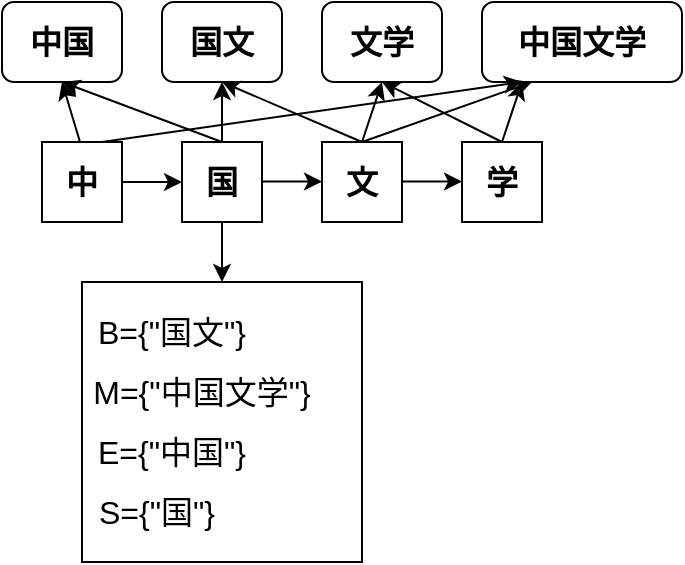 <mxfile version="16.6.6" type="github">
  <diagram id="U97OXzoQcdtsOaQtgO32" name="Page-1">
    <mxGraphModel dx="438" dy="525" grid="1" gridSize="10" guides="1" tooltips="1" connect="1" arrows="1" fold="1" page="1" pageScale="1" pageWidth="827" pageHeight="1169" math="0" shadow="0">
      <root>
        <mxCell id="0" />
        <mxCell id="1" parent="0" />
        <mxCell id="CDWTueNp8bFvDZQXYiav-2" value="&lt;font style=&quot;font-size: 16px&quot;&gt;&lt;b&gt;中&lt;/b&gt;&lt;/font&gt;" style="whiteSpace=wrap;html=1;aspect=fixed;" vertex="1" parent="1">
          <mxGeometry x="40" y="160" width="40" height="40" as="geometry" />
        </mxCell>
        <mxCell id="CDWTueNp8bFvDZQXYiav-3" value="&lt;b&gt;国&lt;/b&gt;" style="whiteSpace=wrap;html=1;aspect=fixed;fontSize=16;" vertex="1" parent="1">
          <mxGeometry x="110" y="160" width="40" height="40" as="geometry" />
        </mxCell>
        <mxCell id="CDWTueNp8bFvDZQXYiav-5" value="&lt;b&gt;文&lt;/b&gt;" style="whiteSpace=wrap;html=1;aspect=fixed;fontSize=16;" vertex="1" parent="1">
          <mxGeometry x="180" y="160" width="40" height="40" as="geometry" />
        </mxCell>
        <mxCell id="CDWTueNp8bFvDZQXYiav-6" value="&lt;b&gt;学&lt;/b&gt;" style="whiteSpace=wrap;html=1;aspect=fixed;fontSize=16;" vertex="1" parent="1">
          <mxGeometry x="250" y="160" width="40" height="40" as="geometry" />
        </mxCell>
        <mxCell id="CDWTueNp8bFvDZQXYiav-7" value="&lt;b&gt;中国&lt;/b&gt;" style="rounded=1;whiteSpace=wrap;html=1;fontSize=16;" vertex="1" parent="1">
          <mxGeometry x="20" y="90" width="60" height="40" as="geometry" />
        </mxCell>
        <mxCell id="CDWTueNp8bFvDZQXYiav-8" value="&lt;b&gt;国文&lt;/b&gt;" style="rounded=1;whiteSpace=wrap;html=1;fontSize=16;" vertex="1" parent="1">
          <mxGeometry x="100" y="90" width="60" height="40" as="geometry" />
        </mxCell>
        <mxCell id="CDWTueNp8bFvDZQXYiav-9" value="&lt;b&gt;文学&lt;/b&gt;" style="rounded=1;whiteSpace=wrap;html=1;fontSize=16;" vertex="1" parent="1">
          <mxGeometry x="180" y="90" width="60" height="40" as="geometry" />
        </mxCell>
        <mxCell id="CDWTueNp8bFvDZQXYiav-12" value="&lt;b&gt;中国文学&lt;/b&gt;" style="rounded=1;whiteSpace=wrap;html=1;fontSize=16;" vertex="1" parent="1">
          <mxGeometry x="260" y="90" width="100" height="40" as="geometry" />
        </mxCell>
        <mxCell id="CDWTueNp8bFvDZQXYiav-13" value="" style="endArrow=classic;html=1;rounded=0;fontSize=16;entryX=0.5;entryY=1;entryDx=0;entryDy=0;" edge="1" parent="1" target="CDWTueNp8bFvDZQXYiav-7">
          <mxGeometry width="50" height="50" relative="1" as="geometry">
            <mxPoint x="59" y="160" as="sourcePoint" />
            <mxPoint x="50" y="130" as="targetPoint" />
          </mxGeometry>
        </mxCell>
        <mxCell id="CDWTueNp8bFvDZQXYiav-14" value="" style="endArrow=classic;html=1;rounded=0;fontSize=16;exitX=1;exitY=0.5;exitDx=0;exitDy=0;" edge="1" parent="1" source="CDWTueNp8bFvDZQXYiav-2">
          <mxGeometry width="50" height="50" relative="1" as="geometry">
            <mxPoint x="60" y="230" as="sourcePoint" />
            <mxPoint x="110" y="180" as="targetPoint" />
          </mxGeometry>
        </mxCell>
        <mxCell id="CDWTueNp8bFvDZQXYiav-15" value="" style="endArrow=classic;html=1;rounded=0;fontSize=16;exitX=1;exitY=0.5;exitDx=0;exitDy=0;" edge="1" parent="1">
          <mxGeometry width="50" height="50" relative="1" as="geometry">
            <mxPoint x="150" y="179.8" as="sourcePoint" />
            <mxPoint x="180" y="179.8" as="targetPoint" />
          </mxGeometry>
        </mxCell>
        <mxCell id="CDWTueNp8bFvDZQXYiav-16" value="" style="endArrow=classic;html=1;rounded=0;fontSize=16;exitX=1;exitY=0.5;exitDx=0;exitDy=0;" edge="1" parent="1">
          <mxGeometry width="50" height="50" relative="1" as="geometry">
            <mxPoint x="220" y="179.8" as="sourcePoint" />
            <mxPoint x="250" y="179.8" as="targetPoint" />
          </mxGeometry>
        </mxCell>
        <mxCell id="CDWTueNp8bFvDZQXYiav-18" value="" style="endArrow=classic;html=1;rounded=0;fontSize=16;exitX=0.75;exitY=0;exitDx=0;exitDy=0;" edge="1" parent="1" source="CDWTueNp8bFvDZQXYiav-2">
          <mxGeometry width="50" height="50" relative="1" as="geometry">
            <mxPoint x="60" y="260" as="sourcePoint" />
            <mxPoint x="280" y="130" as="targetPoint" />
          </mxGeometry>
        </mxCell>
        <mxCell id="CDWTueNp8bFvDZQXYiav-19" value="" style="endArrow=classic;html=1;rounded=0;fontSize=16;entryX=0.5;entryY=1;entryDx=0;entryDy=0;exitX=0.5;exitY=0;exitDx=0;exitDy=0;" edge="1" parent="1" source="CDWTueNp8bFvDZQXYiav-3" target="CDWTueNp8bFvDZQXYiav-7">
          <mxGeometry width="50" height="50" relative="1" as="geometry">
            <mxPoint x="110" y="270" as="sourcePoint" />
            <mxPoint x="160" y="220" as="targetPoint" />
          </mxGeometry>
        </mxCell>
        <mxCell id="CDWTueNp8bFvDZQXYiav-20" value="" style="endArrow=classic;html=1;rounded=0;fontSize=16;entryX=0.5;entryY=1;entryDx=0;entryDy=0;exitX=0.5;exitY=0;exitDx=0;exitDy=0;" edge="1" parent="1" source="CDWTueNp8bFvDZQXYiav-5" target="CDWTueNp8bFvDZQXYiav-8">
          <mxGeometry width="50" height="50" relative="1" as="geometry">
            <mxPoint x="130" y="280" as="sourcePoint" />
            <mxPoint x="180" y="230" as="targetPoint" />
          </mxGeometry>
        </mxCell>
        <mxCell id="CDWTueNp8bFvDZQXYiav-21" value="" style="endArrow=classic;html=1;rounded=0;fontSize=16;entryX=0.5;entryY=1;entryDx=0;entryDy=0;exitX=0.5;exitY=0;exitDx=0;exitDy=0;" edge="1" parent="1" source="CDWTueNp8bFvDZQXYiav-5" target="CDWTueNp8bFvDZQXYiav-9">
          <mxGeometry width="50" height="50" relative="1" as="geometry">
            <mxPoint x="210" y="280" as="sourcePoint" />
            <mxPoint x="260" y="230" as="targetPoint" />
          </mxGeometry>
        </mxCell>
        <mxCell id="CDWTueNp8bFvDZQXYiav-22" value="" style="endArrow=classic;html=1;rounded=0;fontSize=16;entryX=0.25;entryY=1;entryDx=0;entryDy=0;exitX=0.5;exitY=0;exitDx=0;exitDy=0;" edge="1" parent="1" source="CDWTueNp8bFvDZQXYiav-5" target="CDWTueNp8bFvDZQXYiav-12">
          <mxGeometry width="50" height="50" relative="1" as="geometry">
            <mxPoint x="200" y="280" as="sourcePoint" />
            <mxPoint x="250" y="230" as="targetPoint" />
          </mxGeometry>
        </mxCell>
        <mxCell id="CDWTueNp8bFvDZQXYiav-23" value="" style="endArrow=classic;html=1;rounded=0;fontSize=16;entryX=0.5;entryY=1;entryDx=0;entryDy=0;exitX=0.5;exitY=0;exitDx=0;exitDy=0;" edge="1" parent="1" source="CDWTueNp8bFvDZQXYiav-6" target="CDWTueNp8bFvDZQXYiav-9">
          <mxGeometry width="50" height="50" relative="1" as="geometry">
            <mxPoint x="260" y="280" as="sourcePoint" />
            <mxPoint x="310" y="230" as="targetPoint" />
          </mxGeometry>
        </mxCell>
        <mxCell id="CDWTueNp8bFvDZQXYiav-24" value="" style="endArrow=classic;html=1;rounded=0;fontSize=16;" edge="1" parent="1">
          <mxGeometry width="50" height="50" relative="1" as="geometry">
            <mxPoint x="130" y="160" as="sourcePoint" />
            <mxPoint x="130" y="130" as="targetPoint" />
          </mxGeometry>
        </mxCell>
        <mxCell id="CDWTueNp8bFvDZQXYiav-25" value="" style="endArrow=classic;html=1;rounded=0;fontSize=16;exitX=0.5;exitY=0;exitDx=0;exitDy=0;" edge="1" parent="1" source="CDWTueNp8bFvDZQXYiav-6">
          <mxGeometry width="50" height="50" relative="1" as="geometry">
            <mxPoint x="290" y="270" as="sourcePoint" />
            <mxPoint x="280" y="130" as="targetPoint" />
          </mxGeometry>
        </mxCell>
        <mxCell id="CDWTueNp8bFvDZQXYiav-26" value="" style="endArrow=classic;html=1;rounded=0;fontSize=16;exitX=0.5;exitY=1;exitDx=0;exitDy=0;" edge="1" parent="1" source="CDWTueNp8bFvDZQXYiav-3">
          <mxGeometry width="50" height="50" relative="1" as="geometry">
            <mxPoint x="130" y="300" as="sourcePoint" />
            <mxPoint x="130" y="230" as="targetPoint" />
          </mxGeometry>
        </mxCell>
        <mxCell id="CDWTueNp8bFvDZQXYiav-27" value="" style="whiteSpace=wrap;html=1;aspect=fixed;fontSize=16;" vertex="1" parent="1">
          <mxGeometry x="60" y="230" width="140" height="140" as="geometry" />
        </mxCell>
        <mxCell id="CDWTueNp8bFvDZQXYiav-28" value="B={&quot;国文&quot;}" style="text;html=1;strokeColor=none;fillColor=none;align=center;verticalAlign=middle;whiteSpace=wrap;rounded=0;fontSize=16;" vertex="1" parent="1">
          <mxGeometry x="60" y="240" width="90" height="30" as="geometry" />
        </mxCell>
        <mxCell id="CDWTueNp8bFvDZQXYiav-29" value="M={&quot;中国文学&quot;}" style="text;html=1;strokeColor=none;fillColor=none;align=center;verticalAlign=middle;whiteSpace=wrap;rounded=0;fontSize=16;" vertex="1" parent="1">
          <mxGeometry x="60" y="270" width="120" height="30" as="geometry" />
        </mxCell>
        <mxCell id="CDWTueNp8bFvDZQXYiav-30" value="E={&quot;中国&quot;}" style="text;html=1;strokeColor=none;fillColor=none;align=center;verticalAlign=middle;whiteSpace=wrap;rounded=0;fontSize=16;" vertex="1" parent="1">
          <mxGeometry x="65" y="300" width="80" height="30" as="geometry" />
        </mxCell>
        <mxCell id="CDWTueNp8bFvDZQXYiav-31" value="S={&quot;国&quot;}" style="text;html=1;strokeColor=none;fillColor=none;align=center;verticalAlign=middle;whiteSpace=wrap;rounded=0;fontSize=16;" vertex="1" parent="1">
          <mxGeometry x="60" y="330" width="75" height="30" as="geometry" />
        </mxCell>
      </root>
    </mxGraphModel>
  </diagram>
</mxfile>

